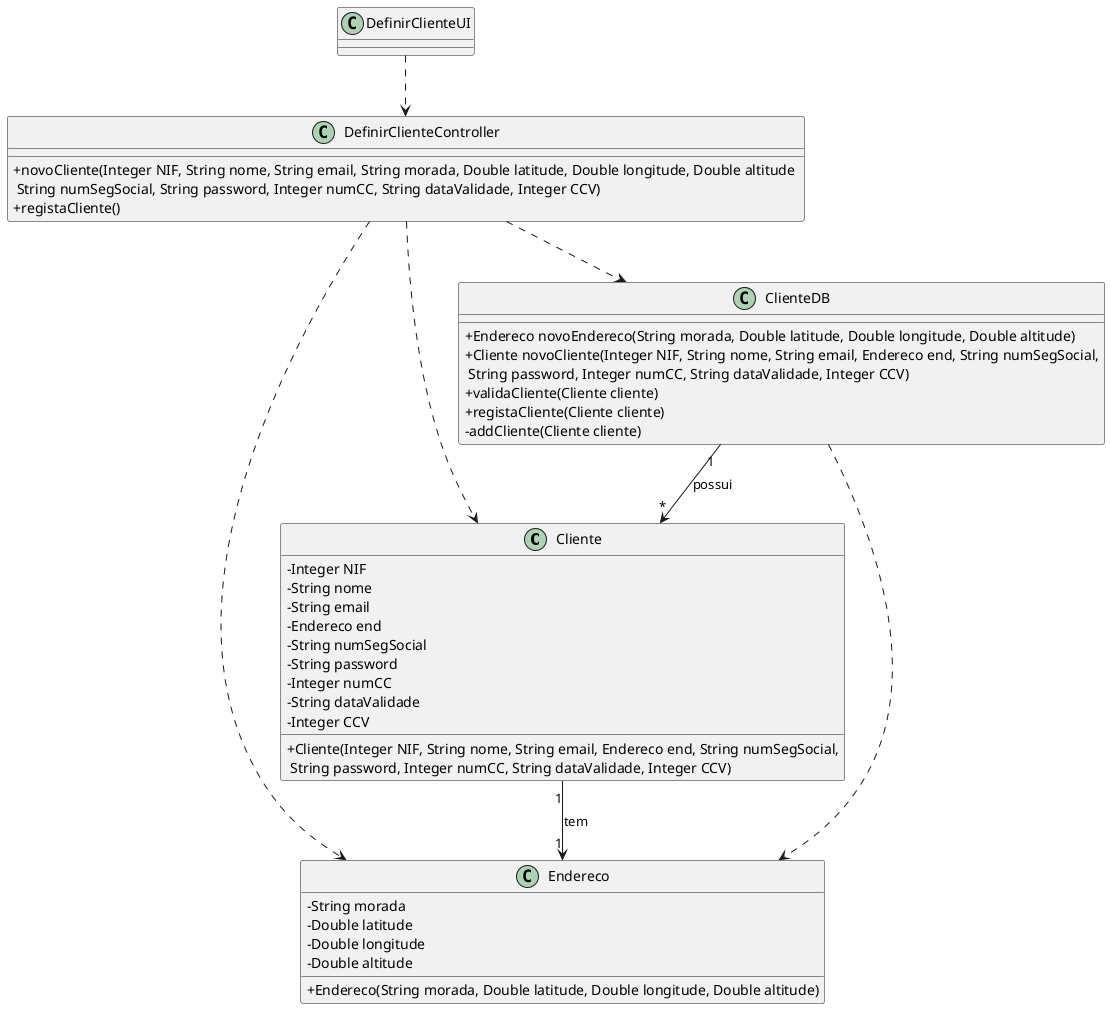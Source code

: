 @startuml
skinparam classAttributeIconSize 0

class Cliente {
  -Integer NIF
  -String nome
  -String email
  -Endereco end
  -String numSegSocial
  -String password
  -Integer numCC
  -String dataValidade
  -Integer CCV
  +Cliente(Integer NIF, String nome, String email, Endereco end, String numSegSocial,\n String password, Integer numCC, String dataValidade, Integer CCV)
}

class Endereco {
  -String morada
  -Double latitude
  -Double longitude
  -Double altitude 
  +Endereco(String morada, Double latitude, Double longitude, Double altitude)
}

class ClienteDB {
  +Endereco novoEndereco(String morada, Double latitude, Double longitude, Double altitude)
  +Cliente novoCliente(Integer NIF, String nome, String email, Endereco end, String numSegSocial,\n String password, Integer numCC, String dataValidade, Integer CCV)
  +validaCliente(Cliente cliente)
  +registaCliente(Cliente cliente)
  -addCliente(Cliente cliente)
}

class DefinirClienteController {
  +novoCliente(Integer NIF, String nome, String email, String morada, Double latitude, Double longitude, Double altitude \n String numSegSocial, String password, Integer numCC, String dataValidade, Integer CCV)
  +registaCliente()
}

class DefinirClienteUI {
  
}

DefinirClienteUI ..> DefinirClienteController
DefinirClienteController ..> ClienteDB
DefinirClienteController ..> Cliente
DefinirClienteController ..> Endereco
ClienteDB ..> Endereco

ClienteDB "1" --> "*" Cliente : possui
Cliente "1" --> "1" Endereco : tem


@enduml
